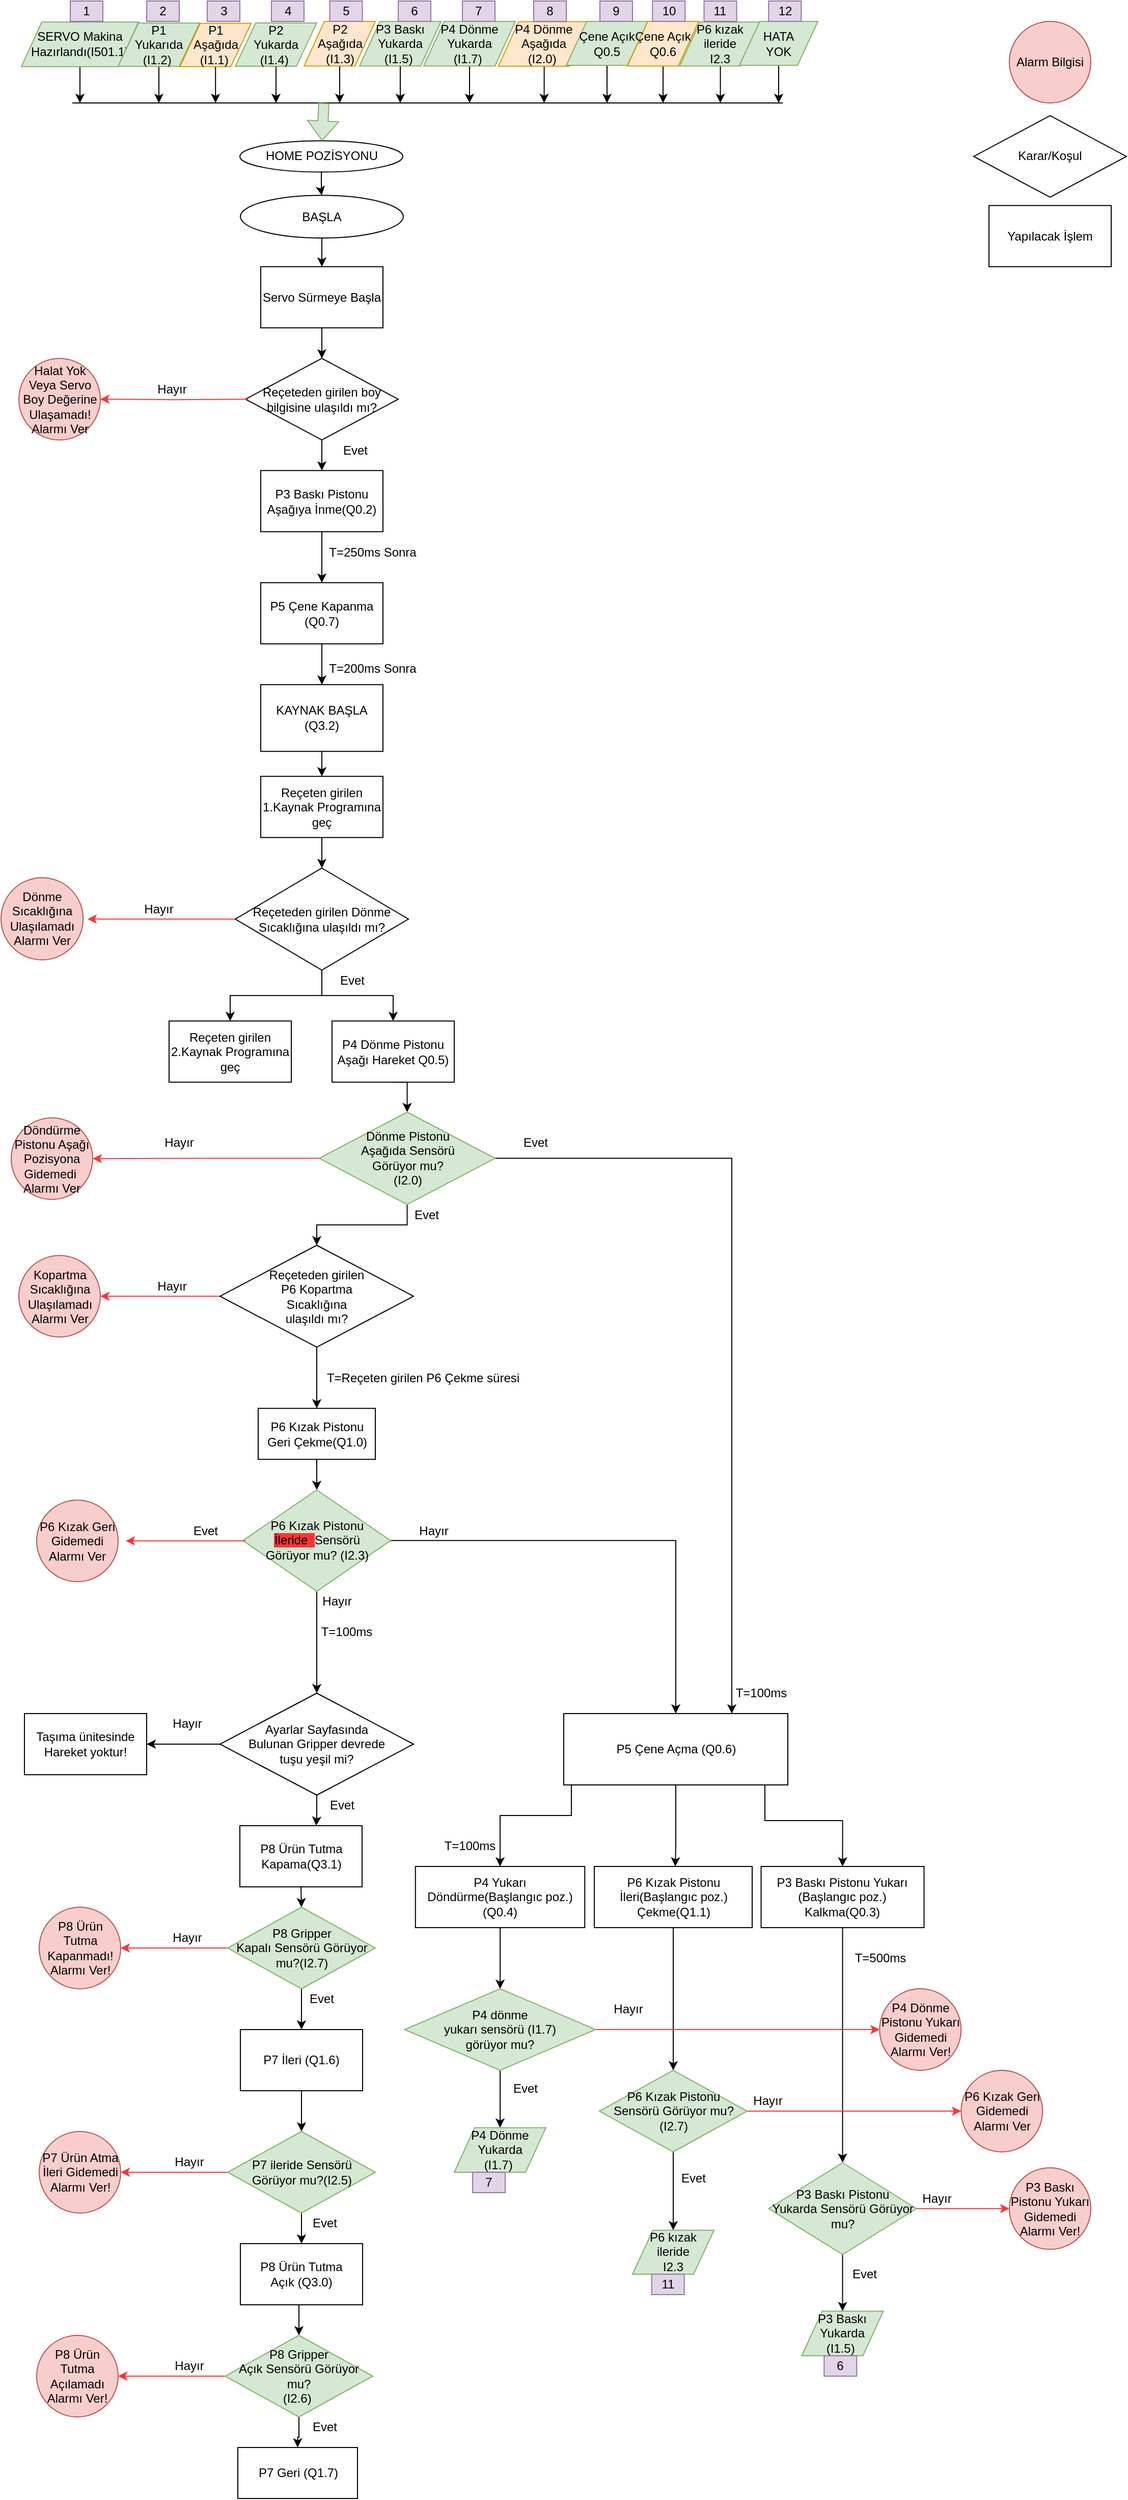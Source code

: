 <mxfile version="13.9.2" type="github">
  <diagram id="8I0ZILU0IZCC_N8qX_k-" name="Page-1">
    <mxGraphModel dx="1108" dy="722" grid="1" gridSize="10" guides="1" tooltips="1" connect="1" arrows="1" fold="1" page="1" pageScale="1" pageWidth="1169" pageHeight="827" background="none" math="0" shadow="0">
      <root>
        <mxCell id="0" />
        <mxCell id="1" parent="0" />
        <mxCell id="AO6P_Psntt2UskHuxxLQ-351" style="edgeStyle=orthogonalEdgeStyle;rounded=0;orthogonalLoop=1;jettySize=auto;html=1;exitX=0.5;exitY=1;exitDx=0;exitDy=0;strokeColor=#000000;" parent="1" source="AO6P_Psntt2UskHuxxLQ-130" edge="1">
          <mxGeometry relative="1" as="geometry">
            <mxPoint x="87.5" y="110" as="targetPoint" />
          </mxGeometry>
        </mxCell>
        <mxCell id="AO6P_Psntt2UskHuxxLQ-130" value="SERVO Makina Hazırlandı(I501.1)" style="shape=parallelogram;perimeter=parallelogramPerimeter;whiteSpace=wrap;html=1;fixedSize=1;fillColor=#d5e8d4;strokeColor=#82b366;" parent="1" vertex="1">
          <mxGeometry x="30" y="30.62" width="115" height="43.75" as="geometry" />
        </mxCell>
        <mxCell id="AO6P_Psntt2UskHuxxLQ-131" value="" style="edgeStyle=orthogonalEdgeStyle;rounded=0;orthogonalLoop=1;jettySize=auto;html=1;" parent="1" source="AO6P_Psntt2UskHuxxLQ-132" target="AO6P_Psntt2UskHuxxLQ-134" edge="1">
          <mxGeometry relative="1" as="geometry" />
        </mxCell>
        <mxCell id="AO6P_Psntt2UskHuxxLQ-132" value="HOME POZİSYONU" style="ellipse;whiteSpace=wrap;html=1;" parent="1" vertex="1">
          <mxGeometry x="244.5" y="147.18" width="160" height="30.62" as="geometry" />
        </mxCell>
        <mxCell id="AO6P_Psntt2UskHuxxLQ-133" style="edgeStyle=orthogonalEdgeStyle;rounded=0;orthogonalLoop=1;jettySize=auto;html=1;exitX=0.5;exitY=1;exitDx=0;exitDy=0;entryX=0.5;entryY=0;entryDx=0;entryDy=0;" parent="1" source="AO6P_Psntt2UskHuxxLQ-134" target="AO6P_Psntt2UskHuxxLQ-135" edge="1">
          <mxGeometry relative="1" as="geometry">
            <mxPoint x="325" y="270.62" as="targetPoint" />
          </mxGeometry>
        </mxCell>
        <mxCell id="AO6P_Psntt2UskHuxxLQ-134" value="BAŞLA" style="ellipse;whiteSpace=wrap;html=1;" parent="1" vertex="1">
          <mxGeometry x="245" y="200.62" width="160" height="41.87" as="geometry" />
        </mxCell>
        <mxCell id="AO6P_Psntt2UskHuxxLQ-135" value="Servo Sürmeye Başla" style="rounded=0;whiteSpace=wrap;html=1;" parent="1" vertex="1">
          <mxGeometry x="265" y="270.62" width="120" height="60" as="geometry" />
        </mxCell>
        <mxCell id="AO6P_Psntt2UskHuxxLQ-136" value="" style="edgeStyle=orthogonalEdgeStyle;rounded=0;orthogonalLoop=1;jettySize=auto;html=1;" parent="1" source="AO6P_Psntt2UskHuxxLQ-137" target="AO6P_Psntt2UskHuxxLQ-140" edge="1">
          <mxGeometry relative="1" as="geometry" />
        </mxCell>
        <mxCell id="AO6P_Psntt2UskHuxxLQ-137" value="&lt;span&gt;Reçeteden girilen boy bilgisine ulaşıldı mı?&lt;/span&gt;" style="rhombus;whiteSpace=wrap;html=1;" parent="1" vertex="1">
          <mxGeometry x="250" y="360.62" width="150" height="80" as="geometry" />
        </mxCell>
        <mxCell id="AO6P_Psntt2UskHuxxLQ-138" value="" style="endArrow=classic;html=1;exitX=0.5;exitY=1;exitDx=0;exitDy=0;entryX=0.5;entryY=0;entryDx=0;entryDy=0;" parent="1" source="AO6P_Psntt2UskHuxxLQ-135" target="AO6P_Psntt2UskHuxxLQ-137" edge="1">
          <mxGeometry width="50" height="50" relative="1" as="geometry">
            <mxPoint x="65" y="390.62" as="sourcePoint" />
            <mxPoint x="65" y="460.62" as="targetPoint" />
            <Array as="points" />
          </mxGeometry>
        </mxCell>
        <mxCell id="AO6P_Psntt2UskHuxxLQ-139" value="" style="edgeStyle=orthogonalEdgeStyle;rounded=0;orthogonalLoop=1;jettySize=auto;html=1;" parent="1" source="AO6P_Psntt2UskHuxxLQ-140" target="AO6P_Psntt2UskHuxxLQ-142" edge="1">
          <mxGeometry relative="1" as="geometry" />
        </mxCell>
        <mxCell id="AO6P_Psntt2UskHuxxLQ-140" value="P3 Baskı Pistonu Aşağıya İnme(Q0.2)" style="rounded=0;whiteSpace=wrap;html=1;" parent="1" vertex="1">
          <mxGeometry x="265" y="470.62" width="120" height="60" as="geometry" />
        </mxCell>
        <mxCell id="AO6P_Psntt2UskHuxxLQ-141" value="" style="edgeStyle=orthogonalEdgeStyle;rounded=0;orthogonalLoop=1;jettySize=auto;html=1;" parent="1" source="AO6P_Psntt2UskHuxxLQ-142" edge="1">
          <mxGeometry relative="1" as="geometry">
            <mxPoint x="325" y="680.62" as="targetPoint" />
          </mxGeometry>
        </mxCell>
        <mxCell id="AO6P_Psntt2UskHuxxLQ-142" value="P5 Çene Kapanma&lt;br&gt;(Q0.7)" style="rounded=0;whiteSpace=wrap;html=1;" parent="1" vertex="1">
          <mxGeometry x="265" y="580.62" width="120" height="60" as="geometry" />
        </mxCell>
        <mxCell id="AO6P_Psntt2UskHuxxLQ-143" value="T=250ms Sonra" style="text;html=1;strokeColor=none;fillColor=none;align=center;verticalAlign=middle;whiteSpace=wrap;rounded=0;" parent="1" vertex="1">
          <mxGeometry x="315" y="540.62" width="120" height="20" as="geometry" />
        </mxCell>
        <mxCell id="AO6P_Psntt2UskHuxxLQ-144" value="T=200ms Sonra" style="text;html=1;strokeColor=none;fillColor=none;align=center;verticalAlign=middle;whiteSpace=wrap;rounded=0;" parent="1" vertex="1">
          <mxGeometry x="315" y="655.12" width="120" height="20" as="geometry" />
        </mxCell>
        <mxCell id="AO6P_Psntt2UskHuxxLQ-145" style="edgeStyle=orthogonalEdgeStyle;rounded=0;orthogonalLoop=1;jettySize=auto;html=1;exitX=0.5;exitY=1;exitDx=0;exitDy=0;entryX=0.5;entryY=0;entryDx=0;entryDy=0;" parent="1" source="AO6P_Psntt2UskHuxxLQ-146" target="AO6P_Psntt2UskHuxxLQ-148" edge="1">
          <mxGeometry relative="1" as="geometry" />
        </mxCell>
        <mxCell id="AO6P_Psntt2UskHuxxLQ-146" value="KAYNAK BAŞLA&lt;br&gt;(Q3.2)" style="rounded=0;whiteSpace=wrap;html=1;" parent="1" vertex="1">
          <mxGeometry x="265" y="680.62" width="120" height="65.5" as="geometry" />
        </mxCell>
        <mxCell id="AO6P_Psntt2UskHuxxLQ-147" style="edgeStyle=orthogonalEdgeStyle;rounded=0;orthogonalLoop=1;jettySize=auto;html=1;exitX=0.5;exitY=1;exitDx=0;exitDy=0;entryX=0.5;entryY=0;entryDx=0;entryDy=0;" parent="1" source="AO6P_Psntt2UskHuxxLQ-148" target="AO6P_Psntt2UskHuxxLQ-152" edge="1">
          <mxGeometry relative="1" as="geometry" />
        </mxCell>
        <mxCell id="AO6P_Psntt2UskHuxxLQ-148" value="Reçeten girilen 1.Kaynak Programına geç" style="rounded=0;whiteSpace=wrap;html=1;" parent="1" vertex="1">
          <mxGeometry x="265" y="770.62" width="120" height="60" as="geometry" />
        </mxCell>
        <mxCell id="AO6P_Psntt2UskHuxxLQ-149" style="edgeStyle=orthogonalEdgeStyle;rounded=0;orthogonalLoop=1;jettySize=auto;html=1;strokeColor=#FF3333;" parent="1" source="AO6P_Psntt2UskHuxxLQ-152" edge="1">
          <mxGeometry relative="1" as="geometry">
            <mxPoint x="95" y="910.62" as="targetPoint" />
          </mxGeometry>
        </mxCell>
        <mxCell id="AO6P_Psntt2UskHuxxLQ-150" value="" style="edgeStyle=orthogonalEdgeStyle;rounded=0;orthogonalLoop=1;jettySize=auto;html=1;" parent="1" source="AO6P_Psntt2UskHuxxLQ-152" target="AO6P_Psntt2UskHuxxLQ-153" edge="1">
          <mxGeometry relative="1" as="geometry" />
        </mxCell>
        <mxCell id="AO6P_Psntt2UskHuxxLQ-151" value="" style="edgeStyle=orthogonalEdgeStyle;rounded=0;orthogonalLoop=1;jettySize=auto;html=1;" parent="1" source="AO6P_Psntt2UskHuxxLQ-152" target="AO6P_Psntt2UskHuxxLQ-158" edge="1">
          <mxGeometry relative="1" as="geometry" />
        </mxCell>
        <mxCell id="AO6P_Psntt2UskHuxxLQ-152" value="Reçeteden girilen Dönme Sıcaklığına ulaşıldı mı?" style="rhombus;whiteSpace=wrap;html=1;" parent="1" vertex="1">
          <mxGeometry x="240" y="860.62" width="170" height="100" as="geometry" />
        </mxCell>
        <mxCell id="AO6P_Psntt2UskHuxxLQ-153" value="Reçeten girilen 2.Kaynak Programına geç" style="rounded=0;whiteSpace=wrap;html=1;" parent="1" vertex="1">
          <mxGeometry x="175" y="1010.62" width="120" height="60" as="geometry" />
        </mxCell>
        <mxCell id="AO6P_Psntt2UskHuxxLQ-154" value="Evet" style="text;html=1;strokeColor=none;fillColor=none;align=center;verticalAlign=middle;whiteSpace=wrap;rounded=0;" parent="1" vertex="1">
          <mxGeometry x="335" y="960.62" width="40" height="20" as="geometry" />
        </mxCell>
        <mxCell id="AO6P_Psntt2UskHuxxLQ-155" value="Hayır" style="text;html=1;strokeColor=none;fillColor=none;align=center;verticalAlign=middle;whiteSpace=wrap;rounded=0;" parent="1" vertex="1">
          <mxGeometry x="145" y="890.62" width="40" height="20" as="geometry" />
        </mxCell>
        <mxCell id="AO6P_Psntt2UskHuxxLQ-156" value="Dönme Sıcaklığına Ulaşılamadı Alarmı Ver" style="ellipse;whiteSpace=wrap;html=1;aspect=fixed;fillColor=#f8cecc;strokeColor=#b85450;" parent="1" vertex="1">
          <mxGeometry x="10" y="870" width="80.62" height="80.62" as="geometry" />
        </mxCell>
        <mxCell id="AO6P_Psntt2UskHuxxLQ-157" style="edgeStyle=orthogonalEdgeStyle;rounded=0;orthogonalLoop=1;jettySize=auto;html=1;exitX=0.5;exitY=1;exitDx=0;exitDy=0;entryX=0.5;entryY=0;entryDx=0;entryDy=0;" parent="1" source="AO6P_Psntt2UskHuxxLQ-158" target="AO6P_Psntt2UskHuxxLQ-167" edge="1">
          <mxGeometry relative="1" as="geometry" />
        </mxCell>
        <mxCell id="AO6P_Psntt2UskHuxxLQ-158" value="P4 Dönme Pistonu Aşağı Hareket Q0.5)" style="rounded=0;whiteSpace=wrap;html=1;" parent="1" vertex="1">
          <mxGeometry x="335" y="1010.62" width="120" height="60" as="geometry" />
        </mxCell>
        <mxCell id="AO6P_Psntt2UskHuxxLQ-159" value="" style="edgeStyle=orthogonalEdgeStyle;rounded=0;orthogonalLoop=1;jettySize=auto;html=1;strokeColor=#FF3333;" parent="1" source="AO6P_Psntt2UskHuxxLQ-161" target="AO6P_Psntt2UskHuxxLQ-163" edge="1">
          <mxGeometry relative="1" as="geometry" />
        </mxCell>
        <mxCell id="AO6P_Psntt2UskHuxxLQ-160" value="" style="edgeStyle=orthogonalEdgeStyle;rounded=0;orthogonalLoop=1;jettySize=auto;html=1;" parent="1" source="AO6P_Psntt2UskHuxxLQ-161" target="AO6P_Psntt2UskHuxxLQ-169" edge="1">
          <mxGeometry relative="1" as="geometry" />
        </mxCell>
        <mxCell id="AO6P_Psntt2UskHuxxLQ-161" value="Reçeteden girilen &lt;br&gt;P6 Kopartma&lt;br&gt;Sıcaklığına &lt;br&gt;ulaşıldı mı?" style="rhombus;whiteSpace=wrap;html=1;" parent="1" vertex="1">
          <mxGeometry x="225" y="1230.62" width="190" height="100" as="geometry" />
        </mxCell>
        <mxCell id="AO6P_Psntt2UskHuxxLQ-162" value="Hayır" style="text;html=1;strokeColor=none;fillColor=none;align=center;verticalAlign=middle;whiteSpace=wrap;rounded=0;" parent="1" vertex="1">
          <mxGeometry x="157.5" y="1260.62" width="40" height="20" as="geometry" />
        </mxCell>
        <mxCell id="AO6P_Psntt2UskHuxxLQ-163" value="Kopartma&lt;br&gt;Sıcaklığına Ulaşılamadı Alarmı Ver" style="ellipse;whiteSpace=wrap;html=1;aspect=fixed;fillColor=#f8cecc;strokeColor=#b85450;" parent="1" vertex="1">
          <mxGeometry x="27.5" y="1240.62" width="80" height="80" as="geometry" />
        </mxCell>
        <mxCell id="AO6P_Psntt2UskHuxxLQ-164" style="edgeStyle=orthogonalEdgeStyle;rounded=0;orthogonalLoop=1;jettySize=auto;html=1;entryX=0.5;entryY=0;entryDx=0;entryDy=0;" parent="1" source="AO6P_Psntt2UskHuxxLQ-167" target="AO6P_Psntt2UskHuxxLQ-161" edge="1">
          <mxGeometry relative="1" as="geometry" />
        </mxCell>
        <mxCell id="AO6P_Psntt2UskHuxxLQ-165" style="edgeStyle=orthogonalEdgeStyle;rounded=0;orthogonalLoop=1;jettySize=auto;html=1;exitX=1;exitY=0.5;exitDx=0;exitDy=0;entryX=0.75;entryY=0;entryDx=0;entryDy=0;" parent="1" source="AO6P_Psntt2UskHuxxLQ-167" target="AO6P_Psntt2UskHuxxLQ-180" edge="1">
          <mxGeometry relative="1" as="geometry" />
        </mxCell>
        <mxCell id="AO6P_Psntt2UskHuxxLQ-166" style="edgeStyle=orthogonalEdgeStyle;rounded=0;orthogonalLoop=1;jettySize=auto;html=1;exitX=0;exitY=0.5;exitDx=0;exitDy=0;entryX=1;entryY=0.5;entryDx=0;entryDy=0;strokeColor=#FF3333;" parent="1" source="AO6P_Psntt2UskHuxxLQ-167" target="AO6P_Psntt2UskHuxxLQ-206" edge="1">
          <mxGeometry relative="1" as="geometry" />
        </mxCell>
        <mxCell id="AO6P_Psntt2UskHuxxLQ-167" value="Dönme Pistonu &lt;br&gt;Aşağıda Sensörü &lt;br&gt;Görüyor mu? &lt;br&gt;(I2.0)" style="rhombus;whiteSpace=wrap;html=1;fillColor=#d5e8d4;strokeColor=#82b366;" parent="1" vertex="1">
          <mxGeometry x="322.5" y="1100" width="172.5" height="90.62" as="geometry" />
        </mxCell>
        <mxCell id="AO6P_Psntt2UskHuxxLQ-168" value="" style="edgeStyle=orthogonalEdgeStyle;rounded=0;orthogonalLoop=1;jettySize=auto;html=1;" parent="1" source="AO6P_Psntt2UskHuxxLQ-169" target="AO6P_Psntt2UskHuxxLQ-173" edge="1">
          <mxGeometry relative="1" as="geometry" />
        </mxCell>
        <mxCell id="AO6P_Psntt2UskHuxxLQ-169" value="P6 Kızak Pistonu&lt;br&gt;Geri Çekme(Q1.0)" style="rounded=0;whiteSpace=wrap;html=1;" parent="1" vertex="1">
          <mxGeometry x="262.5" y="1390.62" width="115" height="50" as="geometry" />
        </mxCell>
        <mxCell id="AO6P_Psntt2UskHuxxLQ-170" value="T=Reçeten girilen P6 Çekme süresi" style="text;html=1;strokeColor=none;fillColor=none;align=center;verticalAlign=middle;whiteSpace=wrap;rounded=0;" parent="1" vertex="1">
          <mxGeometry x="322.5" y="1350.62" width="202.5" height="20" as="geometry" />
        </mxCell>
        <mxCell id="AO6P_Psntt2UskHuxxLQ-171" style="edgeStyle=orthogonalEdgeStyle;rounded=0;orthogonalLoop=1;jettySize=auto;html=1;exitX=1;exitY=0.5;exitDx=0;exitDy=0;entryX=0.5;entryY=0;entryDx=0;entryDy=0;" parent="1" source="AO6P_Psntt2UskHuxxLQ-173" target="AO6P_Psntt2UskHuxxLQ-180" edge="1">
          <mxGeometry relative="1" as="geometry">
            <mxPoint x="605" y="1520.62" as="targetPoint" />
          </mxGeometry>
        </mxCell>
        <mxCell id="AO6P_Psntt2UskHuxxLQ-172" style="edgeStyle=orthogonalEdgeStyle;rounded=0;orthogonalLoop=1;jettySize=auto;html=1;entryX=0.5;entryY=0;entryDx=0;entryDy=0;" parent="1" source="AO6P_Psntt2UskHuxxLQ-173" target="AO6P_Psntt2UskHuxxLQ-237" edge="1">
          <mxGeometry relative="1" as="geometry">
            <mxPoint x="320" y="1640.62" as="targetPoint" />
          </mxGeometry>
        </mxCell>
        <mxCell id="AO6P_Psntt2UskHuxxLQ-173" value="P6 Kızak Pistonu &lt;br&gt;&lt;span style=&quot;background-color: rgb(255 , 51 , 51)&quot;&gt;İleride&amp;nbsp; &lt;/span&gt;Sensörü &lt;br&gt;Görüyor mu? (I2.3)" style="rhombus;whiteSpace=wrap;html=1;fillColor=#d5e8d4;strokeColor=#82b366;" parent="1" vertex="1">
          <mxGeometry x="247.5" y="1470.62" width="145" height="99.38" as="geometry" />
        </mxCell>
        <mxCell id="AO6P_Psntt2UskHuxxLQ-174" value="T=100ms" style="text;html=1;strokeColor=none;fillColor=none;align=center;verticalAlign=middle;whiteSpace=wrap;rounded=0;" parent="1" vertex="1">
          <mxGeometry x="247.5" y="1600" width="202.5" height="20" as="geometry" />
        </mxCell>
        <mxCell id="AO6P_Psntt2UskHuxxLQ-177" style="edgeStyle=orthogonalEdgeStyle;rounded=0;orthogonalLoop=1;jettySize=auto;html=1;" parent="1" source="AO6P_Psntt2UskHuxxLQ-180" target="AO6P_Psntt2UskHuxxLQ-184" edge="1">
          <mxGeometry relative="1" as="geometry">
            <Array as="points">
              <mxPoint x="672" y="1820" />
              <mxPoint x="672" y="1820" />
            </Array>
          </mxGeometry>
        </mxCell>
        <mxCell id="AO6P_Psntt2UskHuxxLQ-303" style="edgeStyle=orthogonalEdgeStyle;rounded=0;orthogonalLoop=1;jettySize=auto;html=1;entryX=0.5;entryY=0;entryDx=0;entryDy=0;" parent="1" source="AO6P_Psntt2UskHuxxLQ-180" target="AO6P_Psntt2UskHuxxLQ-182" edge="1">
          <mxGeometry relative="1" as="geometry">
            <Array as="points">
              <mxPoint x="570" y="1790" />
              <mxPoint x="500" y="1790" />
            </Array>
          </mxGeometry>
        </mxCell>
        <mxCell id="AO6P_Psntt2UskHuxxLQ-304" style="edgeStyle=orthogonalEdgeStyle;rounded=0;orthogonalLoop=1;jettySize=auto;html=1;entryX=0.5;entryY=0;entryDx=0;entryDy=0;" parent="1" source="AO6P_Psntt2UskHuxxLQ-180" target="AO6P_Psntt2UskHuxxLQ-185" edge="1">
          <mxGeometry relative="1" as="geometry">
            <Array as="points">
              <mxPoint x="760" y="1795" />
              <mxPoint x="836" y="1795" />
            </Array>
          </mxGeometry>
        </mxCell>
        <mxCell id="AO6P_Psntt2UskHuxxLQ-180" value="P5 Çene Açma (Q0.6)" style="rounded=0;whiteSpace=wrap;html=1;" parent="1" vertex="1">
          <mxGeometry x="562.5" y="1690" width="220" height="70" as="geometry" />
        </mxCell>
        <mxCell id="AO6P_Psntt2UskHuxxLQ-181" value="T=100ms" style="text;html=1;strokeColor=none;fillColor=none;align=center;verticalAlign=middle;whiteSpace=wrap;rounded=0;" parent="1" vertex="1">
          <mxGeometry x="655" y="1660" width="202.5" height="20" as="geometry" />
        </mxCell>
        <mxCell id="AO6P_Psntt2UskHuxxLQ-299" value="" style="edgeStyle=orthogonalEdgeStyle;rounded=0;orthogonalLoop=1;jettySize=auto;html=1;" parent="1" source="AO6P_Psntt2UskHuxxLQ-182" target="AO6P_Psntt2UskHuxxLQ-249" edge="1">
          <mxGeometry relative="1" as="geometry" />
        </mxCell>
        <mxCell id="AO6P_Psntt2UskHuxxLQ-182" value="P4 Yukarı Döndürme(Başlangıc poz.)&lt;br&gt;(Q0.4)" style="rounded=0;whiteSpace=wrap;html=1;" parent="1" vertex="1">
          <mxGeometry x="416.88" y="1840" width="166.25" height="60" as="geometry" />
        </mxCell>
        <mxCell id="AO6P_Psntt2UskHuxxLQ-183" value="T=100ms" style="text;html=1;strokeColor=none;fillColor=none;align=center;verticalAlign=middle;whiteSpace=wrap;rounded=0;" parent="1" vertex="1">
          <mxGeometry x="368.75" y="1810" width="202.5" height="20" as="geometry" />
        </mxCell>
        <mxCell id="AO6P_Psntt2UskHuxxLQ-300" value="" style="edgeStyle=orthogonalEdgeStyle;rounded=0;orthogonalLoop=1;jettySize=auto;html=1;" parent="1" source="AO6P_Psntt2UskHuxxLQ-184" target="AO6P_Psntt2UskHuxxLQ-252" edge="1">
          <mxGeometry relative="1" as="geometry" />
        </mxCell>
        <mxCell id="AO6P_Psntt2UskHuxxLQ-184" value="P6 Kızak Pistonu&lt;br&gt;İleri(Başlangıc poz.) Çekme(Q1.1)" style="rounded=0;whiteSpace=wrap;html=1;" parent="1" vertex="1">
          <mxGeometry x="592.5" y="1840" width="155" height="60" as="geometry" />
        </mxCell>
        <mxCell id="AO6P_Psntt2UskHuxxLQ-279" style="edgeStyle=orthogonalEdgeStyle;rounded=0;orthogonalLoop=1;jettySize=auto;html=1;exitX=0.5;exitY=1;exitDx=0;exitDy=0;entryX=0.5;entryY=0;entryDx=0;entryDy=0;" parent="1" source="AO6P_Psntt2UskHuxxLQ-185" target="AO6P_Psntt2UskHuxxLQ-254" edge="1">
          <mxGeometry relative="1" as="geometry" />
        </mxCell>
        <mxCell id="AO6P_Psntt2UskHuxxLQ-185" value="P3 Baskı Pistonu Yukarı (Başlangıc poz.)&lt;br&gt;Kalkma(Q0.3)" style="rounded=0;whiteSpace=wrap;html=1;" parent="1" vertex="1">
          <mxGeometry x="756.25" y="1840" width="160" height="60" as="geometry" />
        </mxCell>
        <mxCell id="AO6P_Psntt2UskHuxxLQ-186" value="T=500ms" style="text;html=1;strokeColor=none;fillColor=none;align=center;verticalAlign=middle;whiteSpace=wrap;rounded=0;" parent="1" vertex="1">
          <mxGeometry x="837.5" y="1920" width="71.25" height="20" as="geometry" />
        </mxCell>
        <mxCell id="AO6P_Psntt2UskHuxxLQ-197" value="T=50ms" style="text;html=1;strokeColor=none;fillColor=none;align=center;verticalAlign=middle;whiteSpace=wrap;rounded=0;" parent="1" vertex="1">
          <mxGeometry x="172.5" y="2130.62" width="202.5" height="20" as="geometry" />
        </mxCell>
        <mxCell id="AO6P_Psntt2UskHuxxLQ-199" value="Evet" style="text;html=1;strokeColor=none;fillColor=none;align=center;verticalAlign=middle;whiteSpace=wrap;rounded=0;" parent="1" vertex="1">
          <mxGeometry x="337.5" y="440.62" width="40" height="20" as="geometry" />
        </mxCell>
        <mxCell id="AO6P_Psntt2UskHuxxLQ-200" style="edgeStyle=orthogonalEdgeStyle;rounded=0;orthogonalLoop=1;jettySize=auto;html=1;strokeColor=#FF3333;" parent="1" target="AO6P_Psntt2UskHuxxLQ-202" edge="1">
          <mxGeometry relative="1" as="geometry">
            <mxPoint x="47.5" y="440.62" as="targetPoint" />
            <mxPoint x="252.5" y="400.62" as="sourcePoint" />
          </mxGeometry>
        </mxCell>
        <mxCell id="AO6P_Psntt2UskHuxxLQ-201" value="Hayır" style="text;html=1;strokeColor=none;fillColor=none;align=center;verticalAlign=middle;whiteSpace=wrap;rounded=0;" parent="1" vertex="1">
          <mxGeometry x="157.5" y="380.62" width="40" height="20" as="geometry" />
        </mxCell>
        <mxCell id="AO6P_Psntt2UskHuxxLQ-202" value="Halat Yok Veya Servo Boy Değerine Ulaşamadı! Alarmı Ver" style="ellipse;whiteSpace=wrap;html=1;aspect=fixed;fillColor=#f8cecc;strokeColor=#b85450;" parent="1" vertex="1">
          <mxGeometry x="27.5" y="360.62" width="80" height="80" as="geometry" />
        </mxCell>
        <mxCell id="AO6P_Psntt2UskHuxxLQ-203" value="Evet" style="text;html=1;strokeColor=none;fillColor=none;align=center;verticalAlign=middle;whiteSpace=wrap;rounded=0;" parent="1" vertex="1">
          <mxGeometry x="407.5" y="1190.62" width="40" height="20" as="geometry" />
        </mxCell>
        <mxCell id="AO6P_Psntt2UskHuxxLQ-204" value="Evet" style="text;html=1;strokeColor=none;fillColor=none;align=center;verticalAlign=middle;whiteSpace=wrap;rounded=0;" parent="1" vertex="1">
          <mxGeometry x="515" y="1120" width="40" height="20" as="geometry" />
        </mxCell>
        <mxCell id="AO6P_Psntt2UskHuxxLQ-205" value="Hayır" style="text;html=1;strokeColor=none;fillColor=none;align=center;verticalAlign=middle;whiteSpace=wrap;rounded=0;" parent="1" vertex="1">
          <mxGeometry x="165" y="1120" width="40" height="20" as="geometry" />
        </mxCell>
        <mxCell id="AO6P_Psntt2UskHuxxLQ-206" value="Döndürme Pistonu Aşağı Pozisyona Gidemedi&amp;nbsp;&lt;br&gt;Alarmı Ver" style="ellipse;whiteSpace=wrap;html=1;aspect=fixed;fillColor=#f8cecc;strokeColor=#b85450;" parent="1" vertex="1">
          <mxGeometry x="20" y="1105.62" width="80" height="80" as="geometry" />
        </mxCell>
        <mxCell id="AO6P_Psntt2UskHuxxLQ-207" value="Evet" style="text;html=1;strokeColor=none;fillColor=none;align=center;verticalAlign=middle;whiteSpace=wrap;rounded=0;" parent="1" vertex="1">
          <mxGeometry x="191.25" y="1500.62" width="40" height="20" as="geometry" />
        </mxCell>
        <mxCell id="AO6P_Psntt2UskHuxxLQ-208" value="Hayır" style="text;html=1;strokeColor=none;fillColor=none;align=center;verticalAlign=middle;whiteSpace=wrap;rounded=0;" parent="1" vertex="1">
          <mxGeometry x="415" y="1500.62" width="40" height="20" as="geometry" />
        </mxCell>
        <mxCell id="AO6P_Psntt2UskHuxxLQ-209" value="" style="edgeStyle=orthogonalEdgeStyle;rounded=0;orthogonalLoop=1;jettySize=auto;html=1;strokeColor=#FF3333;" parent="1" edge="1">
          <mxGeometry relative="1" as="geometry">
            <mxPoint x="250" y="1520.62" as="sourcePoint" />
            <mxPoint x="132.5" y="1520.62" as="targetPoint" />
          </mxGeometry>
        </mxCell>
        <mxCell id="AO6P_Psntt2UskHuxxLQ-210" value="P6 Kızak Geri Gidemedi Alarmı Ver" style="ellipse;whiteSpace=wrap;html=1;aspect=fixed;fillColor=#f8cecc;strokeColor=#b85450;" parent="1" vertex="1">
          <mxGeometry x="45" y="1480.62" width="80" height="80" as="geometry" />
        </mxCell>
        <mxCell id="AO6P_Psntt2UskHuxxLQ-352" style="edgeStyle=orthogonalEdgeStyle;rounded=0;orthogonalLoop=1;jettySize=auto;html=1;strokeColor=#000000;" parent="1" source="AO6P_Psntt2UskHuxxLQ-211" edge="1">
          <mxGeometry relative="1" as="geometry">
            <mxPoint x="165" y="110" as="targetPoint" />
          </mxGeometry>
        </mxCell>
        <mxCell id="AO6P_Psntt2UskHuxxLQ-211" value="P1 &lt;br&gt;Yukarıda (I1.2)&amp;nbsp;" style="shape=parallelogram;perimeter=parallelogramPerimeter;whiteSpace=wrap;html=1;fixedSize=1;fillColor=#d5e8d4;strokeColor=#82b366;" parent="1" vertex="1">
          <mxGeometry x="125" y="31.57" width="80" height="42.5" as="geometry" />
        </mxCell>
        <mxCell id="AO6P_Psntt2UskHuxxLQ-357" style="edgeStyle=orthogonalEdgeStyle;rounded=0;orthogonalLoop=1;jettySize=auto;html=1;strokeColor=#000000;" parent="1" source="AO6P_Psntt2UskHuxxLQ-212" edge="1">
          <mxGeometry relative="1" as="geometry">
            <mxPoint x="220.62" y="110" as="targetPoint" />
          </mxGeometry>
        </mxCell>
        <mxCell id="AO6P_Psntt2UskHuxxLQ-212" value="P1 &lt;br&gt;Aşağıda &lt;br&gt;(I1.1)&amp;nbsp;" style="shape=parallelogram;perimeter=parallelogramPerimeter;whiteSpace=wrap;html=1;fixedSize=1;fillColor=#ffe6cc;strokeColor=#d79b00;" parent="1" vertex="1">
          <mxGeometry x="185.62" y="31.87" width="70" height="42.5" as="geometry" />
        </mxCell>
        <mxCell id="AO6P_Psntt2UskHuxxLQ-358" style="edgeStyle=orthogonalEdgeStyle;rounded=0;orthogonalLoop=1;jettySize=auto;html=1;strokeColor=#000000;" parent="1" source="AO6P_Psntt2UskHuxxLQ-213" edge="1">
          <mxGeometry relative="1" as="geometry">
            <mxPoint x="280" y="110" as="targetPoint" />
          </mxGeometry>
        </mxCell>
        <mxCell id="AO6P_Psntt2UskHuxxLQ-213" value="P2 &lt;br&gt;Yukarda&lt;br&gt;(I1.4)&amp;nbsp;" style="shape=parallelogram;perimeter=parallelogramPerimeter;whiteSpace=wrap;html=1;fixedSize=1;fillColor=#d5e8d4;strokeColor=#82b366;" parent="1" vertex="1">
          <mxGeometry x="240" y="31.56" width="80" height="42.5" as="geometry" />
        </mxCell>
        <mxCell id="AO6P_Psntt2UskHuxxLQ-359" style="edgeStyle=orthogonalEdgeStyle;rounded=0;orthogonalLoop=1;jettySize=auto;html=1;strokeColor=#000000;" parent="1" source="AO6P_Psntt2UskHuxxLQ-214" edge="1">
          <mxGeometry relative="1" as="geometry">
            <mxPoint x="342.5" y="110" as="targetPoint" />
          </mxGeometry>
        </mxCell>
        <mxCell id="AO6P_Psntt2UskHuxxLQ-214" value="P2 &lt;br&gt;Aşağıda&lt;br&gt;&amp;nbsp;(I1.3)&amp;nbsp;" style="shape=parallelogram;perimeter=parallelogramPerimeter;whiteSpace=wrap;html=1;fixedSize=1;fillColor=#ffe6cc;strokeColor=#d79b00;" parent="1" vertex="1">
          <mxGeometry x="307.5" y="30.0" width="70" height="43.75" as="geometry" />
        </mxCell>
        <mxCell id="AO6P_Psntt2UskHuxxLQ-360" style="edgeStyle=orthogonalEdgeStyle;rounded=0;orthogonalLoop=1;jettySize=auto;html=1;strokeColor=#000000;" parent="1" source="AO6P_Psntt2UskHuxxLQ-215" edge="1">
          <mxGeometry relative="1" as="geometry">
            <mxPoint x="402" y="110" as="targetPoint" />
          </mxGeometry>
        </mxCell>
        <mxCell id="AO6P_Psntt2UskHuxxLQ-215" value="P3 Baskı&lt;br&gt;Yukarda &lt;br&gt;(I1.5)&amp;nbsp;" style="shape=parallelogram;perimeter=parallelogramPerimeter;whiteSpace=wrap;html=1;fixedSize=1;fillColor=#d5e8d4;strokeColor=#82b366;" parent="1" vertex="1">
          <mxGeometry x="362" y="30.0" width="80" height="43.75" as="geometry" />
        </mxCell>
        <mxCell id="AO6P_Psntt2UskHuxxLQ-363" style="edgeStyle=orthogonalEdgeStyle;rounded=0;orthogonalLoop=1;jettySize=auto;html=1;exitX=0.5;exitY=1;exitDx=0;exitDy=0;strokeColor=#000000;" parent="1" source="AO6P_Psntt2UskHuxxLQ-216" edge="1">
          <mxGeometry relative="1" as="geometry">
            <mxPoint x="470" y="110" as="targetPoint" />
          </mxGeometry>
        </mxCell>
        <mxCell id="AO6P_Psntt2UskHuxxLQ-216" value="P4 Dönme&lt;br&gt;Yukarda &lt;br&gt;(I1.7)&amp;nbsp;" style="shape=parallelogram;perimeter=parallelogramPerimeter;whiteSpace=wrap;html=1;fixedSize=1;fillColor=#d5e8d4;strokeColor=#82b366;" parent="1" vertex="1">
          <mxGeometry x="425" y="30.0" width="90" height="43.75" as="geometry" />
        </mxCell>
        <mxCell id="AO6P_Psntt2UskHuxxLQ-364" style="edgeStyle=orthogonalEdgeStyle;rounded=0;orthogonalLoop=1;jettySize=auto;html=1;strokeColor=#000000;" parent="1" source="AO6P_Psntt2UskHuxxLQ-217" edge="1">
          <mxGeometry relative="1" as="geometry">
            <mxPoint x="543.25" y="110" as="targetPoint" />
          </mxGeometry>
        </mxCell>
        <mxCell id="AO6P_Psntt2UskHuxxLQ-217" value="P4 Dönme&lt;br&gt;Aşağıda&lt;br&gt;(I2.0)&amp;nbsp;" style="shape=parallelogram;perimeter=parallelogramPerimeter;whiteSpace=wrap;html=1;fixedSize=1;fillColor=#ffe6cc;strokeColor=#d79b00;" parent="1" vertex="1">
          <mxGeometry x="498.25" y="30.31" width="90" height="43.75" as="geometry" />
        </mxCell>
        <mxCell id="AO6P_Psntt2UskHuxxLQ-365" style="edgeStyle=orthogonalEdgeStyle;rounded=0;orthogonalLoop=1;jettySize=auto;html=1;strokeColor=#000000;" parent="1" source="AO6P_Psntt2UskHuxxLQ-218" edge="1">
          <mxGeometry relative="1" as="geometry">
            <mxPoint x="605" y="110" as="targetPoint" />
          </mxGeometry>
        </mxCell>
        <mxCell id="AO6P_Psntt2UskHuxxLQ-218" value="Çene Açık&lt;br&gt;Q0.5" style="shape=parallelogram;perimeter=parallelogramPerimeter;whiteSpace=wrap;html=1;fixedSize=1;fillColor=#d5e8d4;strokeColor=#82b366;" parent="1" vertex="1">
          <mxGeometry x="565" y="30.0" width="80" height="43.13" as="geometry" />
        </mxCell>
        <mxCell id="AO6P_Psntt2UskHuxxLQ-366" style="edgeStyle=orthogonalEdgeStyle;rounded=0;orthogonalLoop=1;jettySize=auto;html=1;strokeColor=#000000;" parent="1" source="AO6P_Psntt2UskHuxxLQ-219" edge="1">
          <mxGeometry relative="1" as="geometry">
            <mxPoint x="660" y="110" as="targetPoint" />
          </mxGeometry>
        </mxCell>
        <mxCell id="AO6P_Psntt2UskHuxxLQ-219" value="Çene Açık&lt;br&gt;Q0.6" style="shape=parallelogram;perimeter=parallelogramPerimeter;whiteSpace=wrap;html=1;fixedSize=1;fillColor=#ffe6cc;strokeColor=#d79b00;" parent="1" vertex="1">
          <mxGeometry x="625" y="30.0" width="70" height="43.75" as="geometry" />
        </mxCell>
        <mxCell id="AO6P_Psntt2UskHuxxLQ-367" style="edgeStyle=orthogonalEdgeStyle;rounded=0;orthogonalLoop=1;jettySize=auto;html=1;strokeColor=#000000;" parent="1" source="AO6P_Psntt2UskHuxxLQ-220" edge="1">
          <mxGeometry relative="1" as="geometry">
            <mxPoint x="716.25" y="110" as="targetPoint" />
          </mxGeometry>
        </mxCell>
        <mxCell id="AO6P_Psntt2UskHuxxLQ-220" value="P6 kızak&lt;br&gt;ileride&lt;br&gt;I2.3" style="shape=parallelogram;perimeter=parallelogramPerimeter;whiteSpace=wrap;html=1;fixedSize=1;fillColor=#d5e8d4;strokeColor=#82b366;" parent="1" vertex="1">
          <mxGeometry x="676.25" y="30.62" width="80" height="43.13" as="geometry" />
        </mxCell>
        <mxCell id="AO6P_Psntt2UskHuxxLQ-368" style="edgeStyle=orthogonalEdgeStyle;rounded=0;orthogonalLoop=1;jettySize=auto;html=1;strokeColor=#000000;" parent="1" source="AO6P_Psntt2UskHuxxLQ-221" edge="1">
          <mxGeometry relative="1" as="geometry">
            <mxPoint x="773.5" y="110" as="targetPoint" />
          </mxGeometry>
        </mxCell>
        <mxCell id="AO6P_Psntt2UskHuxxLQ-221" value="HATA&lt;br&gt;YOK" style="shape=parallelogram;perimeter=parallelogramPerimeter;whiteSpace=wrap;html=1;fixedSize=1;fillColor=#d5e8d4;strokeColor=#82b366;" parent="1" vertex="1">
          <mxGeometry x="735" y="30" width="77" height="43.13" as="geometry" />
        </mxCell>
        <mxCell id="AO6P_Psntt2UskHuxxLQ-223" value="Hayır" style="text;html=1;strokeColor=none;fillColor=none;align=center;verticalAlign=middle;whiteSpace=wrap;rounded=0;" parent="1" vertex="1">
          <mxGeometry x="320" y="1570" width="40" height="20" as="geometry" />
        </mxCell>
        <mxCell id="AO6P_Psntt2UskHuxxLQ-224" style="edgeStyle=orthogonalEdgeStyle;rounded=0;orthogonalLoop=1;jettySize=auto;html=1;exitX=0.5;exitY=1;exitDx=0;exitDy=0;entryX=0.5;entryY=0;entryDx=0;entryDy=0;" parent="1" source="AO6P_Psntt2UskHuxxLQ-225" target="AO6P_Psntt2UskHuxxLQ-227" edge="1">
          <mxGeometry relative="1" as="geometry" />
        </mxCell>
        <mxCell id="AO6P_Psntt2UskHuxxLQ-225" value="P8 Ürün Tutma Kapama(Q3.1)" style="rounded=0;whiteSpace=wrap;html=1;" parent="1" vertex="1">
          <mxGeometry x="244.5" y="1800" width="120" height="60" as="geometry" />
        </mxCell>
        <mxCell id="AO6P_Psntt2UskHuxxLQ-226" style="edgeStyle=orthogonalEdgeStyle;rounded=0;orthogonalLoop=1;jettySize=auto;html=1;exitX=0.5;exitY=1;exitDx=0;exitDy=0;entryX=0.5;entryY=0;entryDx=0;entryDy=0;" parent="1" source="AO6P_Psntt2UskHuxxLQ-227" target="AO6P_Psntt2UskHuxxLQ-229" edge="1">
          <mxGeometry relative="1" as="geometry" />
        </mxCell>
        <mxCell id="AO6P_Psntt2UskHuxxLQ-286" value="" style="edgeStyle=orthogonalEdgeStyle;rounded=0;orthogonalLoop=1;jettySize=auto;html=1;strokeColor=#FF3333;" parent="1" source="AO6P_Psntt2UskHuxxLQ-227" target="AO6P_Psntt2UskHuxxLQ-245" edge="1">
          <mxGeometry relative="1" as="geometry" />
        </mxCell>
        <mxCell id="AO6P_Psntt2UskHuxxLQ-227" value="P8 Gripper &lt;br&gt;Kapalı Sensörü Görüyor mu?(I2.7)" style="rhombus;whiteSpace=wrap;html=1;fillColor=#d5e8d4;strokeColor=#82b366;" parent="1" vertex="1">
          <mxGeometry x="232.5" y="1880" width="145" height="80" as="geometry" />
        </mxCell>
        <mxCell id="AO6P_Psntt2UskHuxxLQ-228" style="edgeStyle=orthogonalEdgeStyle;rounded=0;orthogonalLoop=1;jettySize=auto;html=1;exitX=0.5;exitY=1;exitDx=0;exitDy=0;entryX=0.5;entryY=0;entryDx=0;entryDy=0;" parent="1" source="AO6P_Psntt2UskHuxxLQ-229" target="AO6P_Psntt2UskHuxxLQ-231" edge="1">
          <mxGeometry relative="1" as="geometry" />
        </mxCell>
        <mxCell id="AO6P_Psntt2UskHuxxLQ-229" value="P7 İleri (Q1.6)" style="rounded=0;whiteSpace=wrap;html=1;" parent="1" vertex="1">
          <mxGeometry x="245" y="2000" width="120" height="60" as="geometry" />
        </mxCell>
        <mxCell id="AO6P_Psntt2UskHuxxLQ-230" style="edgeStyle=orthogonalEdgeStyle;rounded=0;orthogonalLoop=1;jettySize=auto;html=1;exitX=0.5;exitY=1;exitDx=0;exitDy=0;" parent="1" source="AO6P_Psntt2UskHuxxLQ-231" target="AO6P_Psntt2UskHuxxLQ-233" edge="1">
          <mxGeometry relative="1" as="geometry" />
        </mxCell>
        <mxCell id="AO6P_Psntt2UskHuxxLQ-292" style="edgeStyle=orthogonalEdgeStyle;rounded=0;orthogonalLoop=1;jettySize=auto;html=1;exitX=0;exitY=0.5;exitDx=0;exitDy=0;entryX=1;entryY=0.5;entryDx=0;entryDy=0;strokeColor=#FF3333;" parent="1" source="AO6P_Psntt2UskHuxxLQ-231" target="AO6P_Psntt2UskHuxxLQ-246" edge="1">
          <mxGeometry relative="1" as="geometry" />
        </mxCell>
        <mxCell id="AO6P_Psntt2UskHuxxLQ-231" value="P7 ileride Sensörü Görüyor mu?(I2.5)" style="rhombus;whiteSpace=wrap;html=1;fillColor=#d5e8d4;strokeColor=#82b366;" parent="1" vertex="1">
          <mxGeometry x="232.5" y="2100" width="145" height="80" as="geometry" />
        </mxCell>
        <mxCell id="AO6P_Psntt2UskHuxxLQ-232" style="edgeStyle=orthogonalEdgeStyle;rounded=0;orthogonalLoop=1;jettySize=auto;html=1;exitX=0.5;exitY=1;exitDx=0;exitDy=0;entryX=0.5;entryY=0;entryDx=0;entryDy=0;" parent="1" source="AO6P_Psntt2UskHuxxLQ-233" target="AO6P_Psntt2UskHuxxLQ-235" edge="1">
          <mxGeometry relative="1" as="geometry" />
        </mxCell>
        <mxCell id="AO6P_Psntt2UskHuxxLQ-233" value="P8 Ürün Tutma &lt;br&gt;Açık (Q3.0)" style="rounded=0;whiteSpace=wrap;html=1;" parent="1" vertex="1">
          <mxGeometry x="245" y="2210" width="120" height="60" as="geometry" />
        </mxCell>
        <mxCell id="AO6P_Psntt2UskHuxxLQ-234" style="edgeStyle=orthogonalEdgeStyle;rounded=0;orthogonalLoop=1;jettySize=auto;html=1;exitX=0.5;exitY=1;exitDx=0;exitDy=0;" parent="1" source="AO6P_Psntt2UskHuxxLQ-235" target="AO6P_Psntt2UskHuxxLQ-236" edge="1">
          <mxGeometry relative="1" as="geometry" />
        </mxCell>
        <mxCell id="AO6P_Psntt2UskHuxxLQ-296" value="" style="edgeStyle=orthogonalEdgeStyle;rounded=0;orthogonalLoop=1;jettySize=auto;html=1;strokeColor=#FF3333;" parent="1" source="AO6P_Psntt2UskHuxxLQ-235" target="AO6P_Psntt2UskHuxxLQ-247" edge="1">
          <mxGeometry relative="1" as="geometry" />
        </mxCell>
        <mxCell id="AO6P_Psntt2UskHuxxLQ-235" value="P8 Gripper &lt;br&gt;Açık Sensörü Görüyor mu?&lt;br&gt;(I2.6)&amp;nbsp;" style="rhombus;whiteSpace=wrap;html=1;fillColor=#d5e8d4;strokeColor=#82b366;" parent="1" vertex="1">
          <mxGeometry x="230" y="2300" width="145" height="80" as="geometry" />
        </mxCell>
        <mxCell id="AO6P_Psntt2UskHuxxLQ-236" value="P7 Geri (Q1.7)" style="rounded=0;whiteSpace=wrap;html=1;" parent="1" vertex="1">
          <mxGeometry x="242.5" y="2410" width="117.5" height="50" as="geometry" />
        </mxCell>
        <mxCell id="AO6P_Psntt2UskHuxxLQ-242" style="edgeStyle=orthogonalEdgeStyle;rounded=0;orthogonalLoop=1;jettySize=auto;html=1;exitX=0;exitY=0.5;exitDx=0;exitDy=0;entryX=1;entryY=0.5;entryDx=0;entryDy=0;" parent="1" source="AO6P_Psntt2UskHuxxLQ-237" target="AO6P_Psntt2UskHuxxLQ-241" edge="1">
          <mxGeometry relative="1" as="geometry" />
        </mxCell>
        <mxCell id="AO6P_Psntt2UskHuxxLQ-287" style="edgeStyle=orthogonalEdgeStyle;rounded=0;orthogonalLoop=1;jettySize=auto;html=1;entryX=0.625;entryY=0;entryDx=0;entryDy=0;entryPerimeter=0;" parent="1" source="AO6P_Psntt2UskHuxxLQ-237" target="AO6P_Psntt2UskHuxxLQ-225" edge="1">
          <mxGeometry relative="1" as="geometry" />
        </mxCell>
        <mxCell id="AO6P_Psntt2UskHuxxLQ-237" value="Ayarlar Sayfasında &lt;br&gt;Bulunan Gripper devrede &lt;br&gt;tuşu yeşil mi?" style="rhombus;whiteSpace=wrap;html=1;" parent="1" vertex="1">
          <mxGeometry x="225" y="1670" width="190" height="100" as="geometry" />
        </mxCell>
        <mxCell id="AO6P_Psntt2UskHuxxLQ-238" value="Evet" style="text;html=1;strokeColor=none;fillColor=none;align=center;verticalAlign=middle;whiteSpace=wrap;rounded=0;" parent="1" vertex="1">
          <mxGeometry x="325" y="1770" width="40" height="20" as="geometry" />
        </mxCell>
        <mxCell id="AO6P_Psntt2UskHuxxLQ-239" value="Hayır" style="text;html=1;strokeColor=none;fillColor=none;align=center;verticalAlign=middle;whiteSpace=wrap;rounded=0;" parent="1" vertex="1">
          <mxGeometry x="172.5" y="1690" width="40" height="20" as="geometry" />
        </mxCell>
        <mxCell id="AO6P_Psntt2UskHuxxLQ-241" value="Taşıma ünitesinde Hareket yoktur!" style="rounded=0;whiteSpace=wrap;html=1;" parent="1" vertex="1">
          <mxGeometry x="33" y="1690" width="120" height="60" as="geometry" />
        </mxCell>
        <mxCell id="AO6P_Psntt2UskHuxxLQ-245" value="P8 Ürün Tutma Kapanmadı!&lt;br&gt;Alarmı Ver!" style="ellipse;whiteSpace=wrap;html=1;aspect=fixed;fillColor=#f8cecc;strokeColor=#b85450;" parent="1" vertex="1">
          <mxGeometry x="47.5" y="1880" width="80" height="80" as="geometry" />
        </mxCell>
        <mxCell id="AO6P_Psntt2UskHuxxLQ-246" value="P7 Ürün Atma İleri Gidemedi Alarmı Ver!" style="ellipse;whiteSpace=wrap;html=1;aspect=fixed;fillColor=#f8cecc;strokeColor=#b85450;" parent="1" vertex="1">
          <mxGeometry x="47.5" y="2100" width="80" height="80" as="geometry" />
        </mxCell>
        <mxCell id="AO6P_Psntt2UskHuxxLQ-247" value="P8 Ürün Tutma Açılamadı Alarmı Ver!" style="ellipse;whiteSpace=wrap;html=1;aspect=fixed;fillColor=#f8cecc;strokeColor=#b85450;" parent="1" vertex="1">
          <mxGeometry x="45" y="2300" width="80" height="80" as="geometry" />
        </mxCell>
        <mxCell id="AO6P_Psntt2UskHuxxLQ-248" value="P4 Dönme Pistonu Yukarı Gidemedi Alarmı Ver!" style="ellipse;whiteSpace=wrap;html=1;aspect=fixed;fillColor=#f8cecc;strokeColor=#b85450;" parent="1" vertex="1">
          <mxGeometry x="872.62" y="1960" width="80" height="80" as="geometry" />
        </mxCell>
        <mxCell id="AO6P_Psntt2UskHuxxLQ-305" style="edgeStyle=orthogonalEdgeStyle;rounded=0;orthogonalLoop=1;jettySize=auto;html=1;entryX=0;entryY=0.5;entryDx=0;entryDy=0;strokeColor=#FF3333;" parent="1" source="AO6P_Psntt2UskHuxxLQ-249" target="AO6P_Psntt2UskHuxxLQ-248" edge="1">
          <mxGeometry relative="1" as="geometry" />
        </mxCell>
        <mxCell id="AO6P_Psntt2UskHuxxLQ-312" value="" style="edgeStyle=orthogonalEdgeStyle;rounded=0;orthogonalLoop=1;jettySize=auto;html=1;strokeColor=#000000;" parent="1" source="AO6P_Psntt2UskHuxxLQ-249" target="AO6P_Psntt2UskHuxxLQ-273" edge="1">
          <mxGeometry relative="1" as="geometry" />
        </mxCell>
        <mxCell id="AO6P_Psntt2UskHuxxLQ-249" value="P4 dönme &lt;br&gt;yukarı sensörü (I1.7) &lt;br&gt;görüyor mu?" style="rhombus;whiteSpace=wrap;html=1;fillColor=#d5e8d4;strokeColor=#82b366;" parent="1" vertex="1">
          <mxGeometry x="406.26" y="1960" width="187.5" height="80" as="geometry" />
        </mxCell>
        <mxCell id="AO6P_Psntt2UskHuxxLQ-251" value="P6 Kızak Geri Gidemedi Alarmı Ver" style="ellipse;whiteSpace=wrap;html=1;aspect=fixed;fillColor=#f8cecc;strokeColor=#b85450;" parent="1" vertex="1">
          <mxGeometry x="952.62" y="2040" width="80" height="80" as="geometry" />
        </mxCell>
        <mxCell id="AO6P_Psntt2UskHuxxLQ-307" style="edgeStyle=orthogonalEdgeStyle;rounded=0;orthogonalLoop=1;jettySize=auto;html=1;entryX=0;entryY=0.5;entryDx=0;entryDy=0;strokeColor=#FF3333;" parent="1" source="AO6P_Psntt2UskHuxxLQ-252" target="AO6P_Psntt2UskHuxxLQ-251" edge="1">
          <mxGeometry relative="1" as="geometry" />
        </mxCell>
        <mxCell id="AO6P_Psntt2UskHuxxLQ-313" value="" style="edgeStyle=orthogonalEdgeStyle;rounded=0;orthogonalLoop=1;jettySize=auto;html=1;strokeColor=#000000;" parent="1" source="AO6P_Psntt2UskHuxxLQ-252" target="AO6P_Psntt2UskHuxxLQ-277" edge="1">
          <mxGeometry relative="1" as="geometry" />
        </mxCell>
        <mxCell id="AO6P_Psntt2UskHuxxLQ-252" value="P6 Kızak Pistonu &lt;br&gt;Sensörü Görüyor mu?(I2.7)" style="rhombus;whiteSpace=wrap;html=1;fillColor=#d5e8d4;strokeColor=#82b366;" parent="1" vertex="1">
          <mxGeometry x="597.5" y="2040" width="145" height="80" as="geometry" />
        </mxCell>
        <mxCell id="AO6P_Psntt2UskHuxxLQ-253" value="P3 Baskı Pistonu Yukarı Gidemedi Alarmı Ver!" style="ellipse;whiteSpace=wrap;html=1;aspect=fixed;fillColor=#f8cecc;strokeColor=#b85450;" parent="1" vertex="1">
          <mxGeometry x="1000" y="2135.62" width="80" height="80" as="geometry" />
        </mxCell>
        <mxCell id="AO6P_Psntt2UskHuxxLQ-302" style="edgeStyle=orthogonalEdgeStyle;rounded=0;orthogonalLoop=1;jettySize=auto;html=1;entryX=0;entryY=0.5;entryDx=0;entryDy=0;strokeColor=#FF3333;" parent="1" source="AO6P_Psntt2UskHuxxLQ-254" target="AO6P_Psntt2UskHuxxLQ-253" edge="1">
          <mxGeometry relative="1" as="geometry" />
        </mxCell>
        <mxCell id="AO6P_Psntt2UskHuxxLQ-308" value="" style="edgeStyle=orthogonalEdgeStyle;rounded=0;orthogonalLoop=1;jettySize=auto;html=1;" parent="1" source="AO6P_Psntt2UskHuxxLQ-254" target="AO6P_Psntt2UskHuxxLQ-272" edge="1">
          <mxGeometry relative="1" as="geometry" />
        </mxCell>
        <mxCell id="AO6P_Psntt2UskHuxxLQ-254" value="P3 Baskı Pistonu &lt;br&gt;Yukarda Sensörü Görüyor mu?" style="rhombus;whiteSpace=wrap;html=1;fillColor=#d5e8d4;strokeColor=#82b366;" parent="1" vertex="1">
          <mxGeometry x="763.75" y="2130.62" width="145" height="90" as="geometry" />
        </mxCell>
        <mxCell id="AO6P_Psntt2UskHuxxLQ-272" value="P3 Baskı&lt;br&gt;Yukarda &lt;br&gt;(I1.5)&amp;nbsp;" style="shape=parallelogram;perimeter=parallelogramPerimeter;whiteSpace=wrap;html=1;fixedSize=1;fillColor=#d5e8d4;strokeColor=#82b366;" parent="1" vertex="1">
          <mxGeometry x="796.25" y="2276.25" width="80" height="43.75" as="geometry" />
        </mxCell>
        <mxCell id="AO6P_Psntt2UskHuxxLQ-273" value="P4 Dönme&lt;br&gt;Yukarda &lt;br&gt;(I1.7)&amp;nbsp;" style="shape=parallelogram;perimeter=parallelogramPerimeter;whiteSpace=wrap;html=1;fixedSize=1;fillColor=#d5e8d4;strokeColor=#82b366;" parent="1" vertex="1">
          <mxGeometry x="455.01" y="2096.25" width="90" height="43.75" as="geometry" />
        </mxCell>
        <mxCell id="AO6P_Psntt2UskHuxxLQ-277" value="P6 kızak&lt;br&gt;ileride&lt;br&gt;I2.3" style="shape=parallelogram;perimeter=parallelogramPerimeter;whiteSpace=wrap;html=1;fixedSize=1;fillColor=#d5e8d4;strokeColor=#82b366;" parent="1" vertex="1">
          <mxGeometry x="630" y="2196.87" width="80" height="43.13" as="geometry" />
        </mxCell>
        <mxCell id="AO6P_Psntt2UskHuxxLQ-289" value="Hayır" style="text;html=1;strokeColor=none;fillColor=none;align=center;verticalAlign=middle;whiteSpace=wrap;rounded=0;" parent="1" vertex="1">
          <mxGeometry x="172.5" y="1900" width="40" height="20" as="geometry" />
        </mxCell>
        <mxCell id="AO6P_Psntt2UskHuxxLQ-290" value="Evet" style="text;html=1;strokeColor=none;fillColor=none;align=center;verticalAlign=middle;whiteSpace=wrap;rounded=0;" parent="1" vertex="1">
          <mxGeometry x="305" y="1960" width="40" height="20" as="geometry" />
        </mxCell>
        <mxCell id="AO6P_Psntt2UskHuxxLQ-294" value="Hayır" style="text;html=1;strokeColor=none;fillColor=none;align=center;verticalAlign=middle;whiteSpace=wrap;rounded=0;" parent="1" vertex="1">
          <mxGeometry x="175" y="2120" width="40" height="20" as="geometry" />
        </mxCell>
        <mxCell id="AO6P_Psntt2UskHuxxLQ-295" value="Evet" style="text;html=1;strokeColor=none;fillColor=none;align=center;verticalAlign=middle;whiteSpace=wrap;rounded=0;" parent="1" vertex="1">
          <mxGeometry x="307.5" y="2180" width="40" height="20" as="geometry" />
        </mxCell>
        <mxCell id="AO6P_Psntt2UskHuxxLQ-297" value="Hayır" style="text;html=1;strokeColor=none;fillColor=none;align=center;verticalAlign=middle;whiteSpace=wrap;rounded=0;" parent="1" vertex="1">
          <mxGeometry x="175" y="2320" width="40" height="20" as="geometry" />
        </mxCell>
        <mxCell id="AO6P_Psntt2UskHuxxLQ-298" value="Evet" style="text;html=1;strokeColor=none;fillColor=none;align=center;verticalAlign=middle;whiteSpace=wrap;rounded=0;" parent="1" vertex="1">
          <mxGeometry x="307.5" y="2380" width="40" height="20" as="geometry" />
        </mxCell>
        <mxCell id="AO6P_Psntt2UskHuxxLQ-309" value="Hayır" style="text;html=1;strokeColor=none;fillColor=none;align=center;verticalAlign=middle;whiteSpace=wrap;rounded=0;" parent="1" vertex="1">
          <mxGeometry x="606" y="1970" width="40" height="20" as="geometry" />
        </mxCell>
        <mxCell id="AO6P_Psntt2UskHuxxLQ-310" value="Evet" style="text;html=1;strokeColor=none;fillColor=none;align=center;verticalAlign=middle;whiteSpace=wrap;rounded=0;" parent="1" vertex="1">
          <mxGeometry x="505.01" y="2048" width="40" height="20" as="geometry" />
        </mxCell>
        <mxCell id="AO6P_Psntt2UskHuxxLQ-314" value="Evet" style="text;html=1;strokeColor=none;fillColor=none;align=center;verticalAlign=middle;whiteSpace=wrap;rounded=0;" parent="1" vertex="1">
          <mxGeometry x="670" y="2135.62" width="40" height="20" as="geometry" />
        </mxCell>
        <mxCell id="AO6P_Psntt2UskHuxxLQ-315" value="Hayır" style="text;html=1;strokeColor=none;fillColor=none;align=center;verticalAlign=middle;whiteSpace=wrap;rounded=0;" parent="1" vertex="1">
          <mxGeometry x="742.5" y="2060" width="40" height="20" as="geometry" />
        </mxCell>
        <mxCell id="AO6P_Psntt2UskHuxxLQ-316" value="Hayır" style="text;html=1;strokeColor=none;fillColor=none;align=center;verticalAlign=middle;whiteSpace=wrap;rounded=0;" parent="1" vertex="1">
          <mxGeometry x="908.75" y="2155.62" width="40" height="20" as="geometry" />
        </mxCell>
        <mxCell id="AO6P_Psntt2UskHuxxLQ-318" value="Evet" style="text;html=1;strokeColor=none;fillColor=none;align=center;verticalAlign=middle;whiteSpace=wrap;rounded=0;" parent="1" vertex="1">
          <mxGeometry x="837.5" y="2230" width="40" height="20" as="geometry" />
        </mxCell>
        <mxCell id="AO6P_Psntt2UskHuxxLQ-324" value="Alarm Bilgisi" style="ellipse;whiteSpace=wrap;html=1;aspect=fixed;fillColor=#f8cecc;strokeColor=#b85450;" parent="1" vertex="1">
          <mxGeometry x="1000" y="30" width="80" height="80" as="geometry" />
        </mxCell>
        <mxCell id="AO6P_Psntt2UskHuxxLQ-325" value="&lt;span&gt;Karar/Koşul&lt;/span&gt;" style="rhombus;whiteSpace=wrap;html=1;" parent="1" vertex="1">
          <mxGeometry x="965" y="122.49" width="150" height="80" as="geometry" />
        </mxCell>
        <mxCell id="AO6P_Psntt2UskHuxxLQ-326" value="Yapılacak İşlem" style="rounded=0;whiteSpace=wrap;html=1;" parent="1" vertex="1">
          <mxGeometry x="980" y="210.62" width="120" height="60" as="geometry" />
        </mxCell>
        <mxCell id="AO6P_Psntt2UskHuxxLQ-328" value="1" style="text;html=1;strokeColor=#9673a6;fillColor=#e1d5e7;align=center;verticalAlign=middle;whiteSpace=wrap;rounded=0;" parent="1" vertex="1">
          <mxGeometry x="78" y="10" width="32" height="20" as="geometry" />
        </mxCell>
        <mxCell id="AO6P_Psntt2UskHuxxLQ-330" value="2" style="text;html=1;strokeColor=#9673a6;fillColor=#e1d5e7;align=center;verticalAlign=middle;whiteSpace=wrap;rounded=0;" parent="1" vertex="1">
          <mxGeometry x="153" y="10" width="32" height="20" as="geometry" />
        </mxCell>
        <mxCell id="AO6P_Psntt2UskHuxxLQ-331" value="3" style="text;html=1;strokeColor=#9673a6;fillColor=#e1d5e7;align=center;verticalAlign=middle;whiteSpace=wrap;rounded=0;" parent="1" vertex="1">
          <mxGeometry x="212.5" y="10" width="32" height="20" as="geometry" />
        </mxCell>
        <mxCell id="AO6P_Psntt2UskHuxxLQ-332" value="4" style="text;html=1;strokeColor=#9673a6;fillColor=#e1d5e7;align=center;verticalAlign=middle;whiteSpace=wrap;rounded=0;" parent="1" vertex="1">
          <mxGeometry x="275.5" y="10" width="32" height="20" as="geometry" />
        </mxCell>
        <mxCell id="AO6P_Psntt2UskHuxxLQ-333" value="5" style="text;html=1;strokeColor=#9673a6;fillColor=#e1d5e7;align=center;verticalAlign=middle;whiteSpace=wrap;rounded=0;" parent="1" vertex="1">
          <mxGeometry x="332.75" y="10" width="32" height="20" as="geometry" />
        </mxCell>
        <mxCell id="AO6P_Psntt2UskHuxxLQ-334" value="6" style="text;html=1;strokeColor=#9673a6;fillColor=#e1d5e7;align=center;verticalAlign=middle;whiteSpace=wrap;rounded=0;" parent="1" vertex="1">
          <mxGeometry x="400" y="10" width="32" height="20" as="geometry" />
        </mxCell>
        <mxCell id="AO6P_Psntt2UskHuxxLQ-335" value="7" style="text;html=1;strokeColor=#9673a6;fillColor=#e1d5e7;align=center;verticalAlign=middle;whiteSpace=wrap;rounded=0;" parent="1" vertex="1">
          <mxGeometry x="463" y="10" width="32" height="20" as="geometry" />
        </mxCell>
        <mxCell id="AO6P_Psntt2UskHuxxLQ-336" value="8" style="text;html=1;strokeColor=#9673a6;fillColor=#e1d5e7;align=center;verticalAlign=middle;whiteSpace=wrap;rounded=0;" parent="1" vertex="1">
          <mxGeometry x="533" y="10" width="32" height="20" as="geometry" />
        </mxCell>
        <mxCell id="AO6P_Psntt2UskHuxxLQ-337" value="9" style="text;html=1;strokeColor=#9673a6;fillColor=#e1d5e7;align=center;verticalAlign=middle;whiteSpace=wrap;rounded=0;" parent="1" vertex="1">
          <mxGeometry x="598" y="10" width="32" height="20" as="geometry" />
        </mxCell>
        <mxCell id="AO6P_Psntt2UskHuxxLQ-338" value="10" style="text;html=1;strokeColor=#9673a6;fillColor=#e1d5e7;align=center;verticalAlign=middle;whiteSpace=wrap;rounded=0;" parent="1" vertex="1">
          <mxGeometry x="649.62" y="10" width="32" height="20" as="geometry" />
        </mxCell>
        <mxCell id="AO6P_Psntt2UskHuxxLQ-339" value="11" style="text;html=1;strokeColor=#9673a6;fillColor=#e1d5e7;align=center;verticalAlign=middle;whiteSpace=wrap;rounded=0;" parent="1" vertex="1">
          <mxGeometry x="700.25" y="10" width="32" height="20" as="geometry" />
        </mxCell>
        <mxCell id="AO6P_Psntt2UskHuxxLQ-340" value="12" style="text;html=1;strokeColor=#9673a6;fillColor=#e1d5e7;align=center;verticalAlign=middle;whiteSpace=wrap;rounded=0;" parent="1" vertex="1">
          <mxGeometry x="763.62" y="10" width="32" height="20" as="geometry" />
        </mxCell>
        <mxCell id="AO6P_Psntt2UskHuxxLQ-342" value="7" style="text;html=1;strokeColor=#9673a6;fillColor=#e1d5e7;align=center;verticalAlign=middle;whiteSpace=wrap;rounded=0;" parent="1" vertex="1">
          <mxGeometry x="473.01" y="2140" width="32" height="20" as="geometry" />
        </mxCell>
        <mxCell id="AO6P_Psntt2UskHuxxLQ-343" value="11" style="text;html=1;strokeColor=#9673a6;fillColor=#e1d5e7;align=center;verticalAlign=middle;whiteSpace=wrap;rounded=0;" parent="1" vertex="1">
          <mxGeometry x="648.87" y="2240" width="32" height="20" as="geometry" />
        </mxCell>
        <mxCell id="AO6P_Psntt2UskHuxxLQ-344" value="6" style="text;html=1;strokeColor=#9673a6;fillColor=#e1d5e7;align=center;verticalAlign=middle;whiteSpace=wrap;rounded=0;" parent="1" vertex="1">
          <mxGeometry x="818.12" y="2320" width="32" height="20" as="geometry" />
        </mxCell>
        <mxCell id="AO6P_Psntt2UskHuxxLQ-347" value="" style="endArrow=none;html=1;strokeColor=#000000;" parent="1" edge="1">
          <mxGeometry width="50" height="50" relative="1" as="geometry">
            <mxPoint x="80" y="110" as="sourcePoint" />
            <mxPoint x="777.5" y="110" as="targetPoint" />
          </mxGeometry>
        </mxCell>
        <mxCell id="AO6P_Psntt2UskHuxxLQ-355" value="" style="shape=flexArrow;endArrow=classic;html=1;strokeColor=#82b366;fillColor=#d5e8d4;" parent="1" target="AO6P_Psntt2UskHuxxLQ-132" edge="1">
          <mxGeometry width="50" height="50" relative="1" as="geometry">
            <mxPoint x="327" y="110" as="sourcePoint" />
            <mxPoint x="327.08" y="130" as="targetPoint" />
          </mxGeometry>
        </mxCell>
      </root>
    </mxGraphModel>
  </diagram>
</mxfile>
